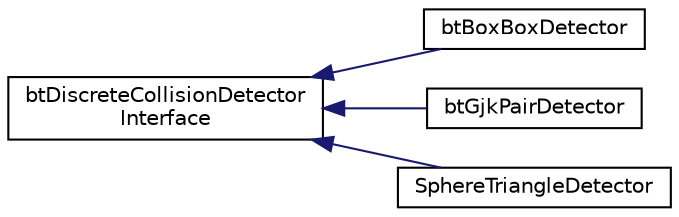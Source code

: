 digraph "Graphical Class Hierarchy"
{
  edge [fontname="Helvetica",fontsize="10",labelfontname="Helvetica",labelfontsize="10"];
  node [fontname="Helvetica",fontsize="10",shape=record];
  rankdir="LR";
  Node1 [label="btDiscreteCollisionDetector\lInterface",height=0.2,width=0.4,color="black", fillcolor="white", style="filled",URL="$structbt_discrete_collision_detector_interface.html"];
  Node1 -> Node2 [dir="back",color="midnightblue",fontsize="10",style="solid",fontname="Helvetica"];
  Node2 [label="btBoxBoxDetector",height=0.2,width=0.4,color="black", fillcolor="white", style="filled",URL="$structbt_box_box_detector.html"];
  Node1 -> Node3 [dir="back",color="midnightblue",fontsize="10",style="solid",fontname="Helvetica"];
  Node3 [label="btGjkPairDetector",height=0.2,width=0.4,color="black", fillcolor="white", style="filled",URL="$classbt_gjk_pair_detector.html",tooltip="btGjkPairDetector uses GJK to implement the btDiscreteCollisionDetectorInterface "];
  Node1 -> Node4 [dir="back",color="midnightblue",fontsize="10",style="solid",fontname="Helvetica"];
  Node4 [label="SphereTriangleDetector",height=0.2,width=0.4,color="black", fillcolor="white", style="filled",URL="$struct_sphere_triangle_detector.html",tooltip="sphere-triangle to match the btDiscreteCollisionDetectorInterface "];
}
